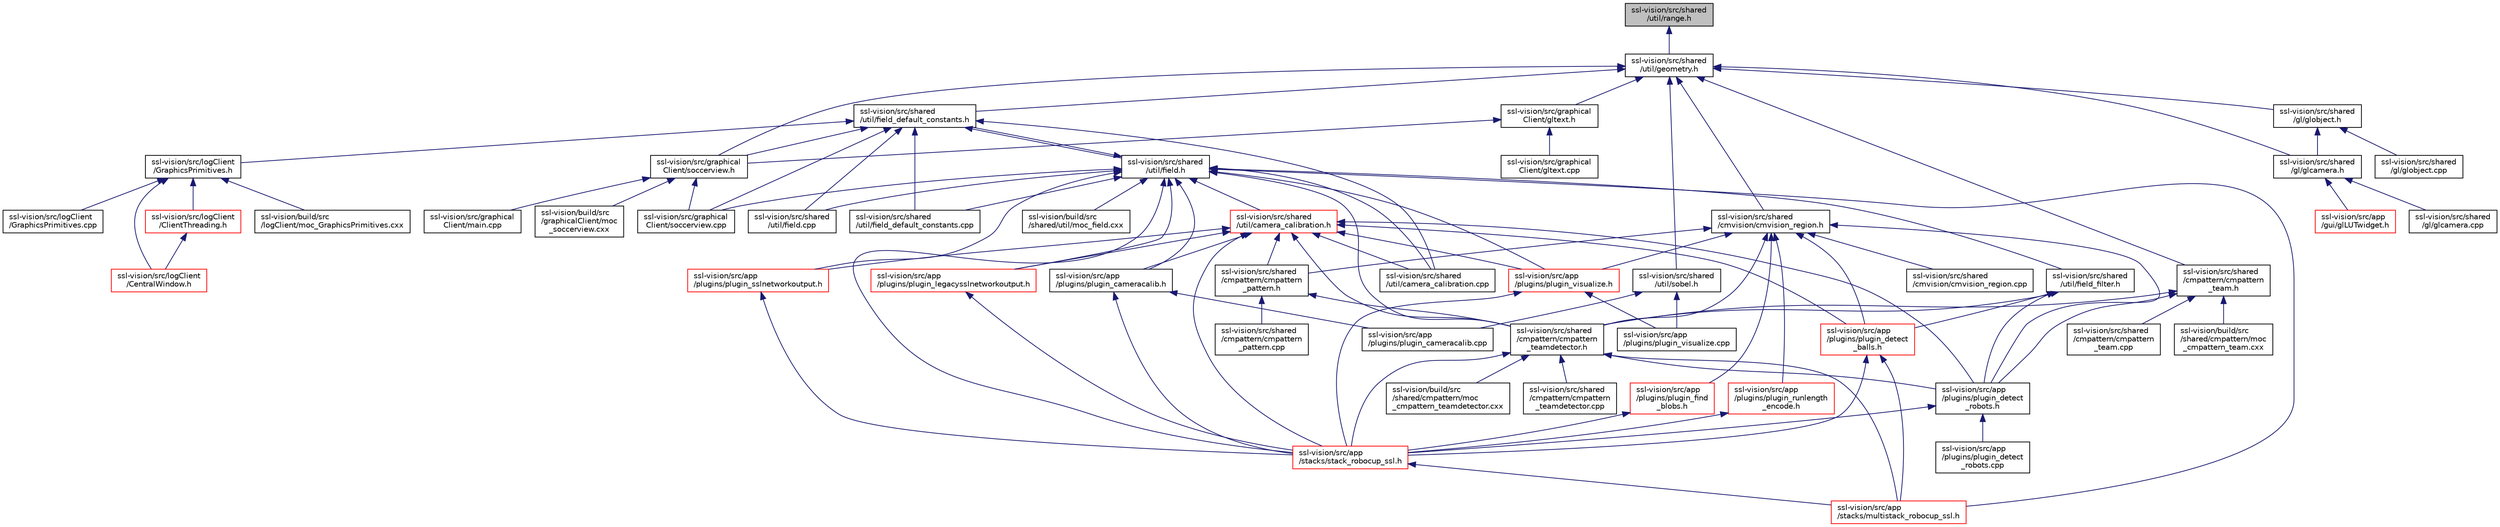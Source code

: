 digraph "ssl-vision/src/shared/util/range.h"
{
 // INTERACTIVE_SVG=YES
  edge [fontname="Helvetica",fontsize="10",labelfontname="Helvetica",labelfontsize="10"];
  node [fontname="Helvetica",fontsize="10",shape=record];
  Node1 [label="ssl-vision/src/shared\l/util/range.h",height=0.2,width=0.4,color="black", fillcolor="grey75", style="filled", fontcolor="black"];
  Node1 -> Node2 [dir="back",color="midnightblue",fontsize="10",style="solid",fontname="Helvetica"];
  Node2 [label="ssl-vision/src/shared\l/util/geometry.h",height=0.2,width=0.4,color="black", fillcolor="white", style="filled",URL="$d4/d67/geometry_8h.html",tooltip="Meta-header to include all significant geometry-related classes. "];
  Node2 -> Node3 [dir="back",color="midnightblue",fontsize="10",style="solid",fontname="Helvetica"];
  Node3 [label="ssl-vision/src/graphical\lClient/soccerview.h",height=0.2,width=0.4,color="black", fillcolor="white", style="filled",URL="$d1/da5/soccerview_8h.html",tooltip="C++ Interface: GLSoccerView. "];
  Node3 -> Node4 [dir="back",color="midnightblue",fontsize="10",style="solid",fontname="Helvetica"];
  Node4 [label="ssl-vision/build/src\l/graphicalClient/moc\l_soccerview.cxx",height=0.2,width=0.4,color="black", fillcolor="white", style="filled",URL="$d7/d3d/moc__soccerview_8cxx.html"];
  Node3 -> Node5 [dir="back",color="midnightblue",fontsize="10",style="solid",fontname="Helvetica"];
  Node5 [label="ssl-vision/src/graphical\lClient/main.cpp",height=0.2,width=0.4,color="black", fillcolor="white", style="filled",URL="$d5/daf/ssl-vision_2src_2graphical_client_2main_8cpp.html"];
  Node3 -> Node6 [dir="back",color="midnightblue",fontsize="10",style="solid",fontname="Helvetica"];
  Node6 [label="ssl-vision/src/graphical\lClient/soccerview.cpp",height=0.2,width=0.4,color="black", fillcolor="white", style="filled",URL="$d2/dfb/soccerview_8cpp.html",tooltip="C++ Implementation: GLSoccerView. "];
  Node2 -> Node7 [dir="back",color="midnightblue",fontsize="10",style="solid",fontname="Helvetica"];
  Node7 [label="ssl-vision/src/graphical\lClient/gltext.h",height=0.2,width=0.4,color="black", fillcolor="white", style="filled",URL="$df/d7d/gltext_8h.html",tooltip="C++ Implementation: GLText. "];
  Node7 -> Node3 [dir="back",color="midnightblue",fontsize="10",style="solid",fontname="Helvetica"];
  Node7 -> Node8 [dir="back",color="midnightblue",fontsize="10",style="solid",fontname="Helvetica"];
  Node8 [label="ssl-vision/src/graphical\lClient/gltext.cpp",height=0.2,width=0.4,color="black", fillcolor="white", style="filled",URL="$dd/da7/gltext_8cpp.html"];
  Node2 -> Node9 [dir="back",color="midnightblue",fontsize="10",style="solid",fontname="Helvetica"];
  Node9 [label="ssl-vision/src/shared\l/cmpattern/cmpattern\l_team.h",height=0.2,width=0.4,color="black", fillcolor="white", style="filled",URL="$de/d0b/cmpattern__team_8h.html",tooltip="C++ Interface: team. "];
  Node9 -> Node10 [dir="back",color="midnightblue",fontsize="10",style="solid",fontname="Helvetica"];
  Node10 [label="ssl-vision/build/src\l/shared/cmpattern/moc\l_cmpattern_team.cxx",height=0.2,width=0.4,color="black", fillcolor="white", style="filled",URL="$d1/d0a/moc__cmpattern__team_8cxx.html"];
  Node9 -> Node11 [dir="back",color="midnightblue",fontsize="10",style="solid",fontname="Helvetica"];
  Node11 [label="ssl-vision/src/shared\l/cmpattern/cmpattern\l_teamdetector.h",height=0.2,width=0.4,color="black", fillcolor="white", style="filled",URL="$dc/d90/cmpattern__teamdetector_8h.html",tooltip="C++ Interface: teamdetector. "];
  Node11 -> Node12 [dir="back",color="midnightblue",fontsize="10",style="solid",fontname="Helvetica"];
  Node12 [label="ssl-vision/src/app\l/stacks/stack_robocup_ssl.h",height=0.2,width=0.4,color="red", fillcolor="white", style="filled",URL="$d1/d92/stack__robocup__ssl_8h.html",tooltip="C++ Interface: stack_robocup_ssl. "];
  Node12 -> Node13 [dir="back",color="midnightblue",fontsize="10",style="solid",fontname="Helvetica"];
  Node13 [label="ssl-vision/src/app\l/stacks/multistack_robocup_ssl.h",height=0.2,width=0.4,color="red", fillcolor="white", style="filled",URL="$db/dc2/multistack__robocup__ssl_8h.html",tooltip="C++ Interface: multistack_robocup_ssl. "];
  Node11 -> Node13 [dir="back",color="midnightblue",fontsize="10",style="solid",fontname="Helvetica"];
  Node11 -> Node14 [dir="back",color="midnightblue",fontsize="10",style="solid",fontname="Helvetica"];
  Node14 [label="ssl-vision/build/src\l/shared/cmpattern/moc\l_cmpattern_teamdetector.cxx",height=0.2,width=0.4,color="black", fillcolor="white", style="filled",URL="$dd/dc8/moc__cmpattern__teamdetector_8cxx.html"];
  Node11 -> Node15 [dir="back",color="midnightblue",fontsize="10",style="solid",fontname="Helvetica"];
  Node15 [label="ssl-vision/src/app\l/plugins/plugin_detect\l_robots.h",height=0.2,width=0.4,color="black", fillcolor="white", style="filled",URL="$d6/d37/plugin__detect__robots_8h.html",tooltip="C++ Interface: plugin_detect_robots. "];
  Node15 -> Node12 [dir="back",color="midnightblue",fontsize="10",style="solid",fontname="Helvetica"];
  Node15 -> Node16 [dir="back",color="midnightblue",fontsize="10",style="solid",fontname="Helvetica"];
  Node16 [label="ssl-vision/src/app\l/plugins/plugin_detect\l_robots.cpp",height=0.2,width=0.4,color="black", fillcolor="white", style="filled",URL="$dc/d1c/plugin__detect__robots_8cpp.html",tooltip="C++ Implementation: plugin_detect_robots. "];
  Node11 -> Node17 [dir="back",color="midnightblue",fontsize="10",style="solid",fontname="Helvetica"];
  Node17 [label="ssl-vision/src/shared\l/cmpattern/cmpattern\l_teamdetector.cpp",height=0.2,width=0.4,color="black", fillcolor="white", style="filled",URL="$db/d5a/cmpattern__teamdetector_8cpp.html",tooltip="C++ Implementation: teamdetector. "];
  Node9 -> Node15 [dir="back",color="midnightblue",fontsize="10",style="solid",fontname="Helvetica"];
  Node9 -> Node18 [dir="back",color="midnightblue",fontsize="10",style="solid",fontname="Helvetica"];
  Node18 [label="ssl-vision/src/shared\l/cmpattern/cmpattern\l_team.cpp",height=0.2,width=0.4,color="black", fillcolor="white", style="filled",URL="$d8/d42/cmpattern__team_8cpp.html",tooltip="C++ Implementation: team. "];
  Node2 -> Node19 [dir="back",color="midnightblue",fontsize="10",style="solid",fontname="Helvetica"];
  Node19 [label="ssl-vision/src/shared\l/util/field_default_constants.h",height=0.2,width=0.4,color="black", fillcolor="white", style="filled",URL="$d6/d69/field__default__constants_8h.html",tooltip="Definition of field dimensions. "];
  Node19 -> Node3 [dir="back",color="midnightblue",fontsize="10",style="solid",fontname="Helvetica"];
  Node19 -> Node20 [dir="back",color="midnightblue",fontsize="10",style="solid",fontname="Helvetica"];
  Node20 [label="ssl-vision/src/logClient\l/GraphicsPrimitives.h",height=0.2,width=0.4,color="black", fillcolor="white", style="filled",URL="$d5/d2b/_graphics_primitives_8h.html"];
  Node20 -> Node21 [dir="back",color="midnightblue",fontsize="10",style="solid",fontname="Helvetica"];
  Node21 [label="ssl-vision/src/logClient\l/CentralWindow.h",height=0.2,width=0.4,color="red", fillcolor="white", style="filled",URL="$d7/db4/_central_window_8h.html",tooltip="C++ Implementation: CentralWindow. "];
  Node20 -> Node22 [dir="back",color="midnightblue",fontsize="10",style="solid",fontname="Helvetica"];
  Node22 [label="ssl-vision/src/logClient\l/ClientThreading.h",height=0.2,width=0.4,color="red", fillcolor="white", style="filled",URL="$dd/d3b/_client_threading_8h.html",tooltip="C++ Interface: ViewUpdateThread. "];
  Node22 -> Node21 [dir="back",color="midnightblue",fontsize="10",style="solid",fontname="Helvetica"];
  Node20 -> Node23 [dir="back",color="midnightblue",fontsize="10",style="solid",fontname="Helvetica"];
  Node23 [label="ssl-vision/build/src\l/logClient/moc_GraphicsPrimitives.cxx",height=0.2,width=0.4,color="black", fillcolor="white", style="filled",URL="$d6/d68/moc___graphics_primitives_8cxx.html"];
  Node20 -> Node24 [dir="back",color="midnightblue",fontsize="10",style="solid",fontname="Helvetica"];
  Node24 [label="ssl-vision/src/logClient\l/GraphicsPrimitives.cpp",height=0.2,width=0.4,color="black", fillcolor="white", style="filled",URL="$de/df4/_graphics_primitives_8cpp.html",tooltip="C++ Implementation: Robot, SoccerView. "];
  Node19 -> Node25 [dir="back",color="midnightblue",fontsize="10",style="solid",fontname="Helvetica"];
  Node25 [label="ssl-vision/src/shared\l/util/field.h",height=0.2,width=0.4,color="black", fillcolor="white", style="filled",URL="$d5/d5a/field_8h.html",tooltip="Definition of field dimensions. "];
  Node25 -> Node12 [dir="back",color="midnightblue",fontsize="10",style="solid",fontname="Helvetica"];
  Node25 -> Node13 [dir="back",color="midnightblue",fontsize="10",style="solid",fontname="Helvetica"];
  Node25 -> Node11 [dir="back",color="midnightblue",fontsize="10",style="solid",fontname="Helvetica"];
  Node25 -> Node26 [dir="back",color="midnightblue",fontsize="10",style="solid",fontname="Helvetica"];
  Node26 [label="ssl-vision/build/src\l/shared/util/moc_field.cxx",height=0.2,width=0.4,color="black", fillcolor="white", style="filled",URL="$d6/db8/moc__field_8cxx.html"];
  Node25 -> Node19 [dir="back",color="midnightblue",fontsize="10",style="solid",fontname="Helvetica"];
  Node25 -> Node27 [dir="back",color="midnightblue",fontsize="10",style="solid",fontname="Helvetica"];
  Node27 [label="ssl-vision/src/app\l/plugins/plugin_cameracalib.h",height=0.2,width=0.4,color="black", fillcolor="white", style="filled",URL="$da/d18/plugin__cameracalib_8h.html",tooltip="C++ Interface: plugin_cameracalib. "];
  Node27 -> Node12 [dir="back",color="midnightblue",fontsize="10",style="solid",fontname="Helvetica"];
  Node27 -> Node28 [dir="back",color="midnightblue",fontsize="10",style="solid",fontname="Helvetica"];
  Node28 [label="ssl-vision/src/app\l/plugins/plugin_cameracalib.cpp",height=0.2,width=0.4,color="black", fillcolor="white", style="filled",URL="$dd/d74/plugin__cameracalib_8cpp.html",tooltip="C++ Implementation: plugin_cameracalib. "];
  Node25 -> Node29 [dir="back",color="midnightblue",fontsize="10",style="solid",fontname="Helvetica"];
  Node29 [label="ssl-vision/src/app\l/plugins/plugin_legacysslnetworkoutput.h",height=0.2,width=0.4,color="red", fillcolor="white", style="filled",URL="$d9/db9/plugin__legacysslnetworkoutput_8h.html",tooltip="C++ Interface: plugin_legacysslnetworkoutput. "];
  Node29 -> Node12 [dir="back",color="midnightblue",fontsize="10",style="solid",fontname="Helvetica"];
  Node25 -> Node30 [dir="back",color="midnightblue",fontsize="10",style="solid",fontname="Helvetica"];
  Node30 [label="ssl-vision/src/app\l/plugins/plugin_sslnetworkoutput.h",height=0.2,width=0.4,color="red", fillcolor="white", style="filled",URL="$de/d28/plugin__sslnetworkoutput_8h.html",tooltip="C++ Interface: plugin_sslnetworkoutput. "];
  Node30 -> Node12 [dir="back",color="midnightblue",fontsize="10",style="solid",fontname="Helvetica"];
  Node25 -> Node31 [dir="back",color="midnightblue",fontsize="10",style="solid",fontname="Helvetica"];
  Node31 [label="ssl-vision/src/app\l/plugins/plugin_visualize.h",height=0.2,width=0.4,color="red", fillcolor="white", style="filled",URL="$d6/dde/plugin__visualize_8h.html",tooltip="C++ Interface: plugin_visualize. "];
  Node31 -> Node12 [dir="back",color="midnightblue",fontsize="10",style="solid",fontname="Helvetica"];
  Node31 -> Node32 [dir="back",color="midnightblue",fontsize="10",style="solid",fontname="Helvetica"];
  Node32 [label="ssl-vision/src/app\l/plugins/plugin_visualize.cpp",height=0.2,width=0.4,color="black", fillcolor="white", style="filled",URL="$d5/d52/plugin__visualize_8cpp.html",tooltip="C++ Implementation: plugin_visualize. "];
  Node25 -> Node6 [dir="back",color="midnightblue",fontsize="10",style="solid",fontname="Helvetica"];
  Node25 -> Node33 [dir="back",color="midnightblue",fontsize="10",style="solid",fontname="Helvetica"];
  Node33 [label="ssl-vision/src/shared\l/util/camera_calibration.h",height=0.2,width=0.4,color="red", fillcolor="white", style="filled",URL="$d1/d2a/camera__calibration_8h.html",tooltip="Datatypes for camera parameters, functions for perspective transformations. "];
  Node33 -> Node12 [dir="back",color="midnightblue",fontsize="10",style="solid",fontname="Helvetica"];
  Node33 -> Node34 [dir="back",color="midnightblue",fontsize="10",style="solid",fontname="Helvetica"];
  Node34 [label="ssl-vision/src/shared\l/cmpattern/cmpattern\l_pattern.h",height=0.2,width=0.4,color="black", fillcolor="white", style="filled",URL="$de/dec/cmpattern__pattern_8h.html",tooltip="C++ Interface: pattern. "];
  Node34 -> Node11 [dir="back",color="midnightblue",fontsize="10",style="solid",fontname="Helvetica"];
  Node34 -> Node35 [dir="back",color="midnightblue",fontsize="10",style="solid",fontname="Helvetica"];
  Node35 [label="ssl-vision/src/shared\l/cmpattern/cmpattern\l_pattern.cpp",height=0.2,width=0.4,color="black", fillcolor="white", style="filled",URL="$d4/d5b/cmpattern__pattern_8cpp.html",tooltip="C++ Implementation: pattern. "];
  Node33 -> Node11 [dir="back",color="midnightblue",fontsize="10",style="solid",fontname="Helvetica"];
  Node33 -> Node27 [dir="back",color="midnightblue",fontsize="10",style="solid",fontname="Helvetica"];
  Node33 -> Node36 [dir="back",color="midnightblue",fontsize="10",style="solid",fontname="Helvetica"];
  Node36 [label="ssl-vision/src/app\l/plugins/plugin_detect\l_balls.h",height=0.2,width=0.4,color="red", fillcolor="white", style="filled",URL="$d6/d39/plugin__detect__balls_8h.html",tooltip="C++ Interface: plugin_detect_balls. "];
  Node36 -> Node12 [dir="back",color="midnightblue",fontsize="10",style="solid",fontname="Helvetica"];
  Node36 -> Node13 [dir="back",color="midnightblue",fontsize="10",style="solid",fontname="Helvetica"];
  Node33 -> Node15 [dir="back",color="midnightblue",fontsize="10",style="solid",fontname="Helvetica"];
  Node33 -> Node29 [dir="back",color="midnightblue",fontsize="10",style="solid",fontname="Helvetica"];
  Node33 -> Node30 [dir="back",color="midnightblue",fontsize="10",style="solid",fontname="Helvetica"];
  Node33 -> Node31 [dir="back",color="midnightblue",fontsize="10",style="solid",fontname="Helvetica"];
  Node33 -> Node37 [dir="back",color="midnightblue",fontsize="10",style="solid",fontname="Helvetica"];
  Node37 [label="ssl-vision/src/shared\l/util/camera_calibration.cpp",height=0.2,width=0.4,color="black", fillcolor="white", style="filled",URL="$da/d13/camera__calibration_8cpp.html"];
  Node25 -> Node37 [dir="back",color="midnightblue",fontsize="10",style="solid",fontname="Helvetica"];
  Node25 -> Node38 [dir="back",color="midnightblue",fontsize="10",style="solid",fontname="Helvetica"];
  Node38 [label="ssl-vision/src/shared\l/util/field.cpp",height=0.2,width=0.4,color="black", fillcolor="white", style="filled",URL="$d4/dd0/field_8cpp.html",tooltip="Field markings management. "];
  Node25 -> Node39 [dir="back",color="midnightblue",fontsize="10",style="solid",fontname="Helvetica"];
  Node39 [label="ssl-vision/src/shared\l/util/field_default_constants.cpp",height=0.2,width=0.4,color="black", fillcolor="white", style="filled",URL="$de/de1/field__default__constants_8cpp.html"];
  Node25 -> Node40 [dir="back",color="midnightblue",fontsize="10",style="solid",fontname="Helvetica"];
  Node40 [label="ssl-vision/src/shared\l/util/field_filter.h",height=0.2,width=0.4,color="black", fillcolor="white", style="filled",URL="$d7/d0d/field__filter_8h.html",tooltip="A filter based on field location. "];
  Node40 -> Node11 [dir="back",color="midnightblue",fontsize="10",style="solid",fontname="Helvetica"];
  Node40 -> Node36 [dir="back",color="midnightblue",fontsize="10",style="solid",fontname="Helvetica"];
  Node40 -> Node15 [dir="back",color="midnightblue",fontsize="10",style="solid",fontname="Helvetica"];
  Node19 -> Node6 [dir="back",color="midnightblue",fontsize="10",style="solid",fontname="Helvetica"];
  Node19 -> Node37 [dir="back",color="midnightblue",fontsize="10",style="solid",fontname="Helvetica"];
  Node19 -> Node38 [dir="back",color="midnightblue",fontsize="10",style="solid",fontname="Helvetica"];
  Node19 -> Node39 [dir="back",color="midnightblue",fontsize="10",style="solid",fontname="Helvetica"];
  Node2 -> Node41 [dir="back",color="midnightblue",fontsize="10",style="solid",fontname="Helvetica"];
  Node41 [label="ssl-vision/src/shared\l/cmvision/cmvision_region.h",height=0.2,width=0.4,color="black", fillcolor="white", style="filled",URL="$d4/df1/cmvision__region_8h.html",tooltip="C++ Interface: cmvision_region. "];
  Node41 -> Node34 [dir="back",color="midnightblue",fontsize="10",style="solid",fontname="Helvetica"];
  Node41 -> Node11 [dir="back",color="midnightblue",fontsize="10",style="solid",fontname="Helvetica"];
  Node41 -> Node36 [dir="back",color="midnightblue",fontsize="10",style="solid",fontname="Helvetica"];
  Node41 -> Node15 [dir="back",color="midnightblue",fontsize="10",style="solid",fontname="Helvetica"];
  Node41 -> Node42 [dir="back",color="midnightblue",fontsize="10",style="solid",fontname="Helvetica"];
  Node42 [label="ssl-vision/src/app\l/plugins/plugin_find\l_blobs.h",height=0.2,width=0.4,color="red", fillcolor="white", style="filled",URL="$d3/d30/plugin__find__blobs_8h.html",tooltip="C++ Interface: plugin_find_blobs. "];
  Node42 -> Node12 [dir="back",color="midnightblue",fontsize="10",style="solid",fontname="Helvetica"];
  Node41 -> Node43 [dir="back",color="midnightblue",fontsize="10",style="solid",fontname="Helvetica"];
  Node43 [label="ssl-vision/src/app\l/plugins/plugin_runlength\l_encode.h",height=0.2,width=0.4,color="red", fillcolor="white", style="filled",URL="$d6/d61/plugin__runlength__encode_8h.html",tooltip="C++ Interface: plugin_runlength_encode. "];
  Node43 -> Node12 [dir="back",color="midnightblue",fontsize="10",style="solid",fontname="Helvetica"];
  Node41 -> Node31 [dir="back",color="midnightblue",fontsize="10",style="solid",fontname="Helvetica"];
  Node41 -> Node44 [dir="back",color="midnightblue",fontsize="10",style="solid",fontname="Helvetica"];
  Node44 [label="ssl-vision/src/shared\l/cmvision/cmvision_region.cpp",height=0.2,width=0.4,color="black", fillcolor="white", style="filled",URL="$d7/da1/cmvision__region_8cpp.html",tooltip="C++ Implementation: cmvision_region. "];
  Node2 -> Node45 [dir="back",color="midnightblue",fontsize="10",style="solid",fontname="Helvetica"];
  Node45 [label="ssl-vision/src/shared\l/gl/globject.h",height=0.2,width=0.4,color="black", fillcolor="white", style="filled",URL="$db/dfd/globject_8h.html",tooltip="C++ Interface: GLObject. "];
  Node45 -> Node46 [dir="back",color="midnightblue",fontsize="10",style="solid",fontname="Helvetica"];
  Node46 [label="ssl-vision/src/shared\l/gl/glcamera.h",height=0.2,width=0.4,color="black", fillcolor="white", style="filled",URL="$d1/dc6/glcamera_8h.html",tooltip="C++ Interface: GLCamera. "];
  Node46 -> Node47 [dir="back",color="midnightblue",fontsize="10",style="solid",fontname="Helvetica"];
  Node47 [label="ssl-vision/src/app\l/gui/glLUTwidget.h",height=0.2,width=0.4,color="red", fillcolor="white", style="filled",URL="$d7/da4/gl_l_u_twidget_8h.html",tooltip="C++ Interface: GLLUTWidget. "];
  Node46 -> Node48 [dir="back",color="midnightblue",fontsize="10",style="solid",fontname="Helvetica"];
  Node48 [label="ssl-vision/src/shared\l/gl/glcamera.cpp",height=0.2,width=0.4,color="black", fillcolor="white", style="filled",URL="$de/d48/glcamera_8cpp.html",tooltip="C++ Implementation: GLCamera. "];
  Node45 -> Node49 [dir="back",color="midnightblue",fontsize="10",style="solid",fontname="Helvetica"];
  Node49 [label="ssl-vision/src/shared\l/gl/globject.cpp",height=0.2,width=0.4,color="black", fillcolor="white", style="filled",URL="$d3/d14/globject_8cpp.html",tooltip="C++ Implementation: GLObject. "];
  Node2 -> Node46 [dir="back",color="midnightblue",fontsize="10",style="solid",fontname="Helvetica"];
  Node2 -> Node50 [dir="back",color="midnightblue",fontsize="10",style="solid",fontname="Helvetica"];
  Node50 [label="ssl-vision/src/shared\l/util/sobel.h",height=0.2,width=0.4,color="black", fillcolor="white", style="filled",URL="$d2/d47/sobel_8h.html",tooltip="Some functions for edge detection. "];
  Node50 -> Node28 [dir="back",color="midnightblue",fontsize="10",style="solid",fontname="Helvetica"];
  Node50 -> Node32 [dir="back",color="midnightblue",fontsize="10",style="solid",fontname="Helvetica"];
}
